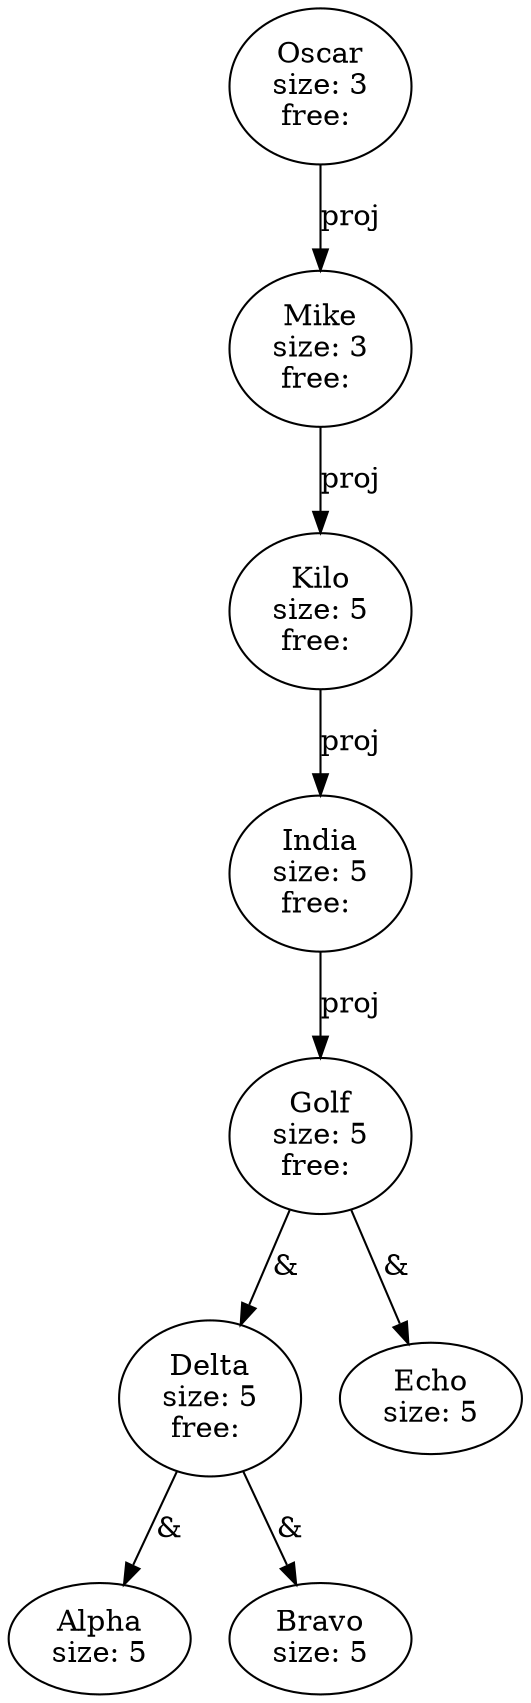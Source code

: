 digraph antiprenex010 {
	Alpha [label="Alpha\nsize: 5"]
	Bravo [label="Bravo\nsize: 5"]
	Delta [label="Delta\nsize: 5\nfree: "]
	Delta -> Alpha [label="&"]
	Delta -> Bravo [label="&"]
	Echo [label="Echo\nsize: 5"]
	Golf [label="Golf\nsize: 5\nfree: "]
	Golf -> Delta [label="&"]
	Golf -> Echo [label="&"]
	India [label="India\nsize: 5\nfree: "]
	India -> Golf [label=proj]
	Kilo [label="Kilo\nsize: 5\nfree: "]
	Kilo -> India [label=proj]
	Mike [label="Mike\nsize: 3\nfree: "]
	Mike -> Kilo [label=proj]
	Oscar [label="Oscar\nsize: 3\nfree: "]
	Oscar -> Mike [label=proj]
}
